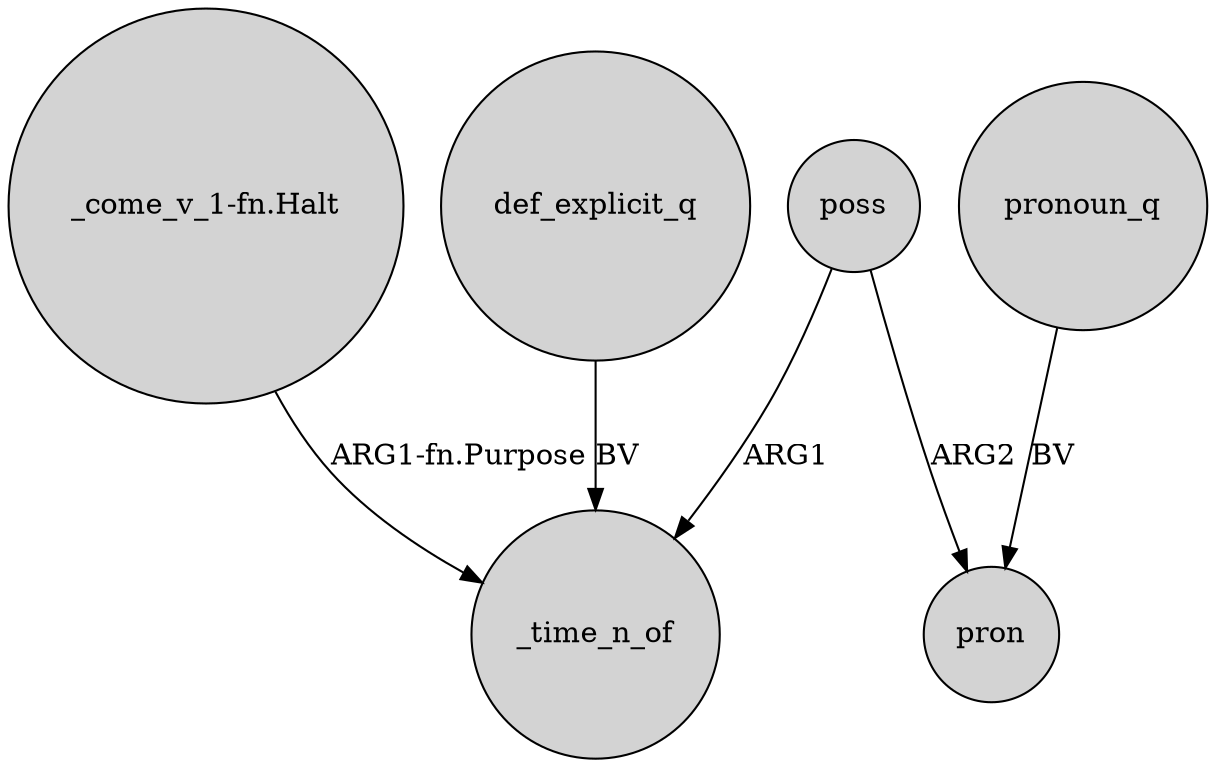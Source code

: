 digraph {
	node [shape=circle style=filled]
	poss -> _time_n_of [label=ARG1]
	"_come_v_1-fn.Halt" -> _time_n_of [label="ARG1-fn.Purpose"]
	def_explicit_q -> _time_n_of [label=BV]
	pronoun_q -> pron [label=BV]
	poss -> pron [label=ARG2]
}
